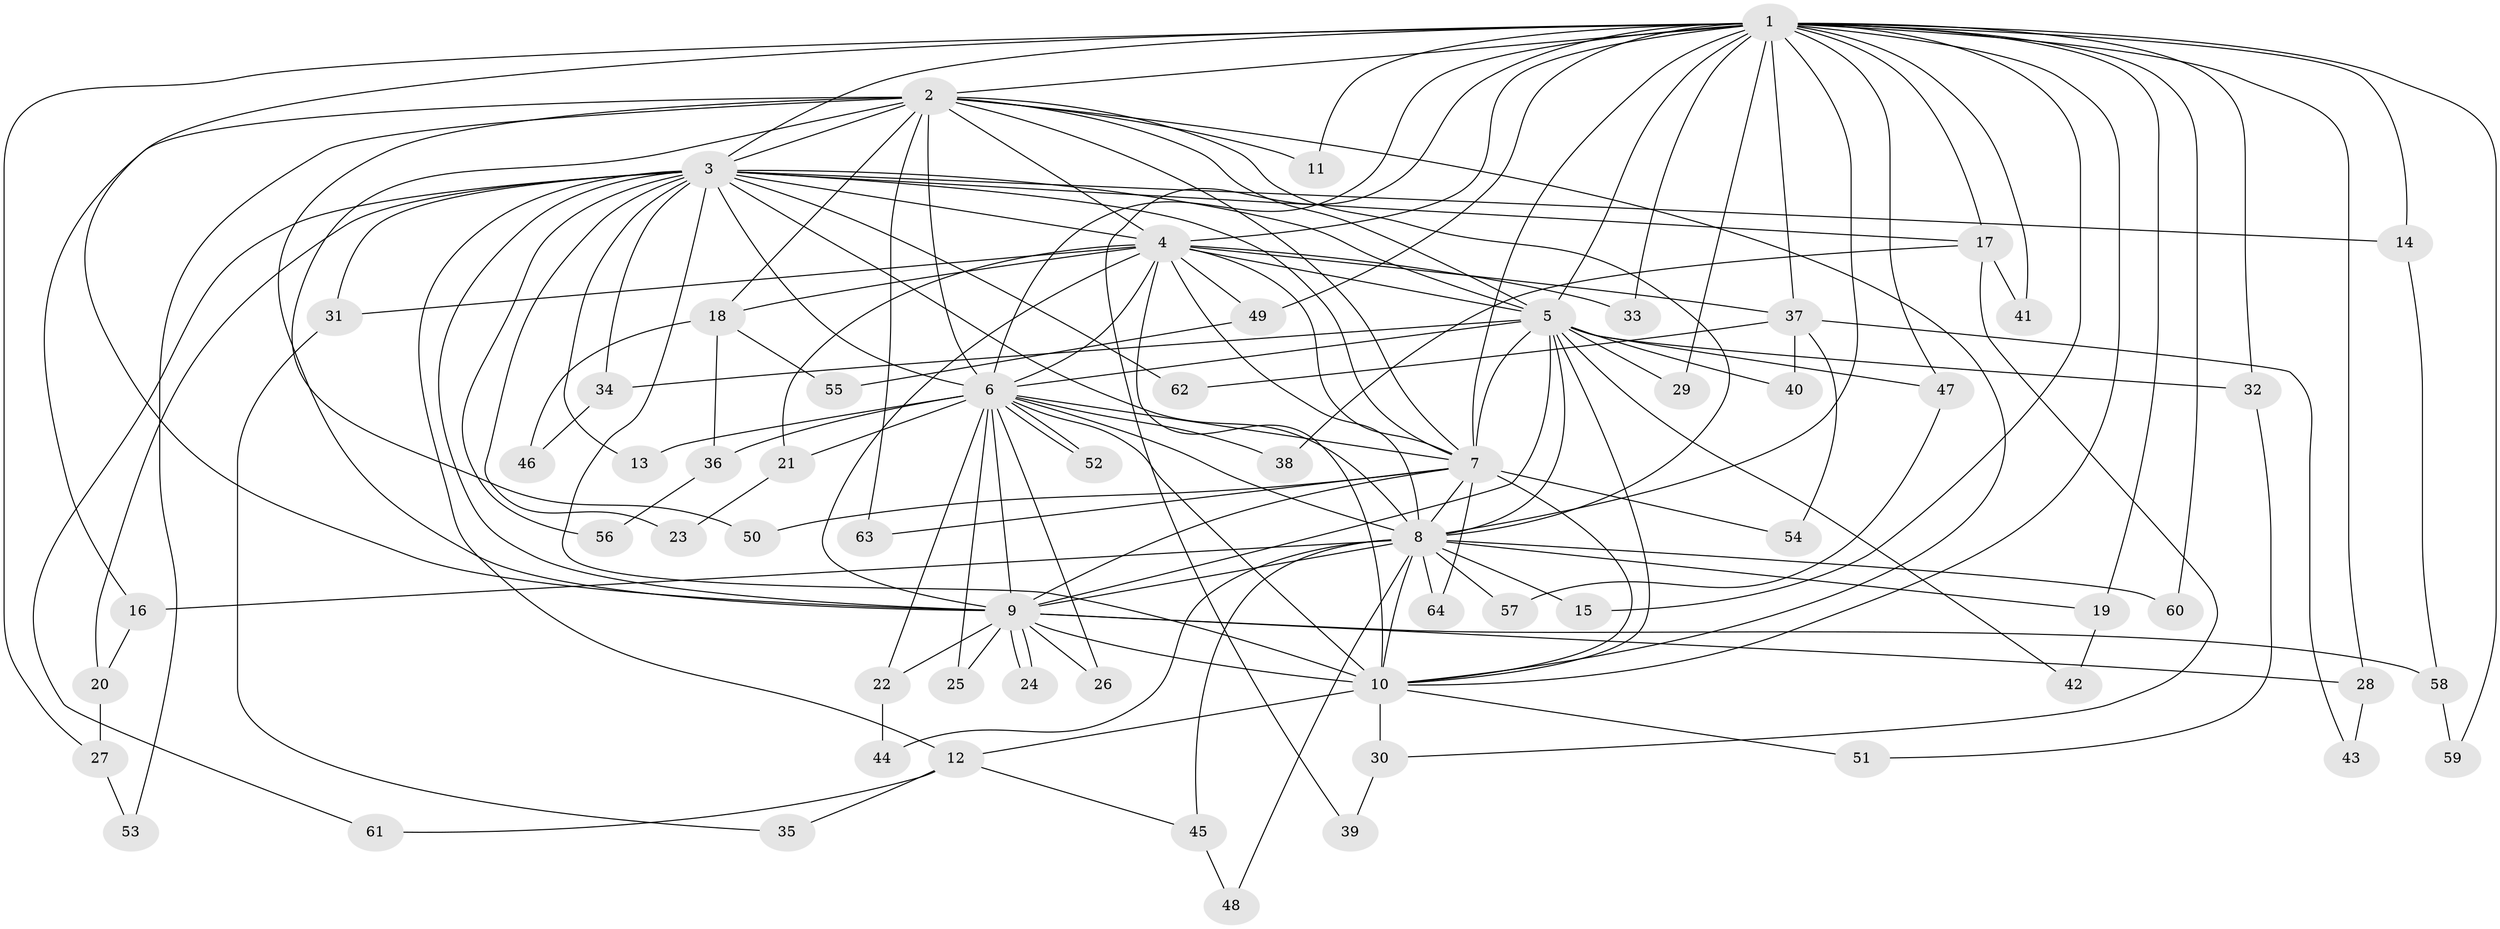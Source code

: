// Generated by graph-tools (version 1.1) at 2025/01/03/09/25 03:01:25]
// undirected, 64 vertices, 153 edges
graph export_dot {
graph [start="1"]
  node [color=gray90,style=filled];
  1;
  2;
  3;
  4;
  5;
  6;
  7;
  8;
  9;
  10;
  11;
  12;
  13;
  14;
  15;
  16;
  17;
  18;
  19;
  20;
  21;
  22;
  23;
  24;
  25;
  26;
  27;
  28;
  29;
  30;
  31;
  32;
  33;
  34;
  35;
  36;
  37;
  38;
  39;
  40;
  41;
  42;
  43;
  44;
  45;
  46;
  47;
  48;
  49;
  50;
  51;
  52;
  53;
  54;
  55;
  56;
  57;
  58;
  59;
  60;
  61;
  62;
  63;
  64;
  1 -- 2;
  1 -- 3;
  1 -- 4;
  1 -- 5;
  1 -- 6;
  1 -- 7;
  1 -- 8;
  1 -- 9;
  1 -- 10;
  1 -- 11;
  1 -- 14;
  1 -- 15;
  1 -- 17;
  1 -- 19;
  1 -- 27;
  1 -- 28;
  1 -- 29;
  1 -- 32;
  1 -- 33;
  1 -- 37;
  1 -- 39;
  1 -- 41;
  1 -- 47;
  1 -- 49;
  1 -- 59;
  1 -- 60;
  2 -- 3;
  2 -- 4;
  2 -- 5;
  2 -- 6;
  2 -- 7;
  2 -- 8;
  2 -- 9;
  2 -- 10;
  2 -- 11;
  2 -- 16;
  2 -- 18;
  2 -- 50;
  2 -- 53;
  2 -- 63;
  3 -- 4;
  3 -- 5;
  3 -- 6;
  3 -- 7;
  3 -- 8;
  3 -- 9;
  3 -- 10;
  3 -- 12;
  3 -- 13;
  3 -- 14;
  3 -- 17;
  3 -- 20;
  3 -- 23;
  3 -- 31;
  3 -- 34;
  3 -- 56;
  3 -- 61;
  3 -- 62;
  4 -- 5;
  4 -- 6;
  4 -- 7;
  4 -- 8;
  4 -- 9;
  4 -- 10;
  4 -- 18;
  4 -- 21;
  4 -- 31;
  4 -- 33;
  4 -- 37;
  4 -- 49;
  5 -- 6;
  5 -- 7;
  5 -- 8;
  5 -- 9;
  5 -- 10;
  5 -- 29;
  5 -- 32;
  5 -- 34;
  5 -- 40;
  5 -- 42;
  5 -- 47;
  6 -- 7;
  6 -- 8;
  6 -- 9;
  6 -- 10;
  6 -- 13;
  6 -- 21;
  6 -- 22;
  6 -- 25;
  6 -- 26;
  6 -- 36;
  6 -- 38;
  6 -- 52;
  6 -- 52;
  7 -- 8;
  7 -- 9;
  7 -- 10;
  7 -- 50;
  7 -- 54;
  7 -- 63;
  7 -- 64;
  8 -- 9;
  8 -- 10;
  8 -- 15;
  8 -- 16;
  8 -- 19;
  8 -- 44;
  8 -- 45;
  8 -- 48;
  8 -- 57;
  8 -- 60;
  8 -- 64;
  9 -- 10;
  9 -- 22;
  9 -- 24;
  9 -- 24;
  9 -- 25;
  9 -- 26;
  9 -- 28;
  9 -- 58;
  10 -- 12;
  10 -- 30;
  10 -- 51;
  12 -- 35;
  12 -- 45;
  12 -- 61;
  14 -- 58;
  16 -- 20;
  17 -- 30;
  17 -- 38;
  17 -- 41;
  18 -- 36;
  18 -- 46;
  18 -- 55;
  19 -- 42;
  20 -- 27;
  21 -- 23;
  22 -- 44;
  27 -- 53;
  28 -- 43;
  30 -- 39;
  31 -- 35;
  32 -- 51;
  34 -- 46;
  36 -- 56;
  37 -- 40;
  37 -- 43;
  37 -- 54;
  37 -- 62;
  45 -- 48;
  47 -- 57;
  49 -- 55;
  58 -- 59;
}
